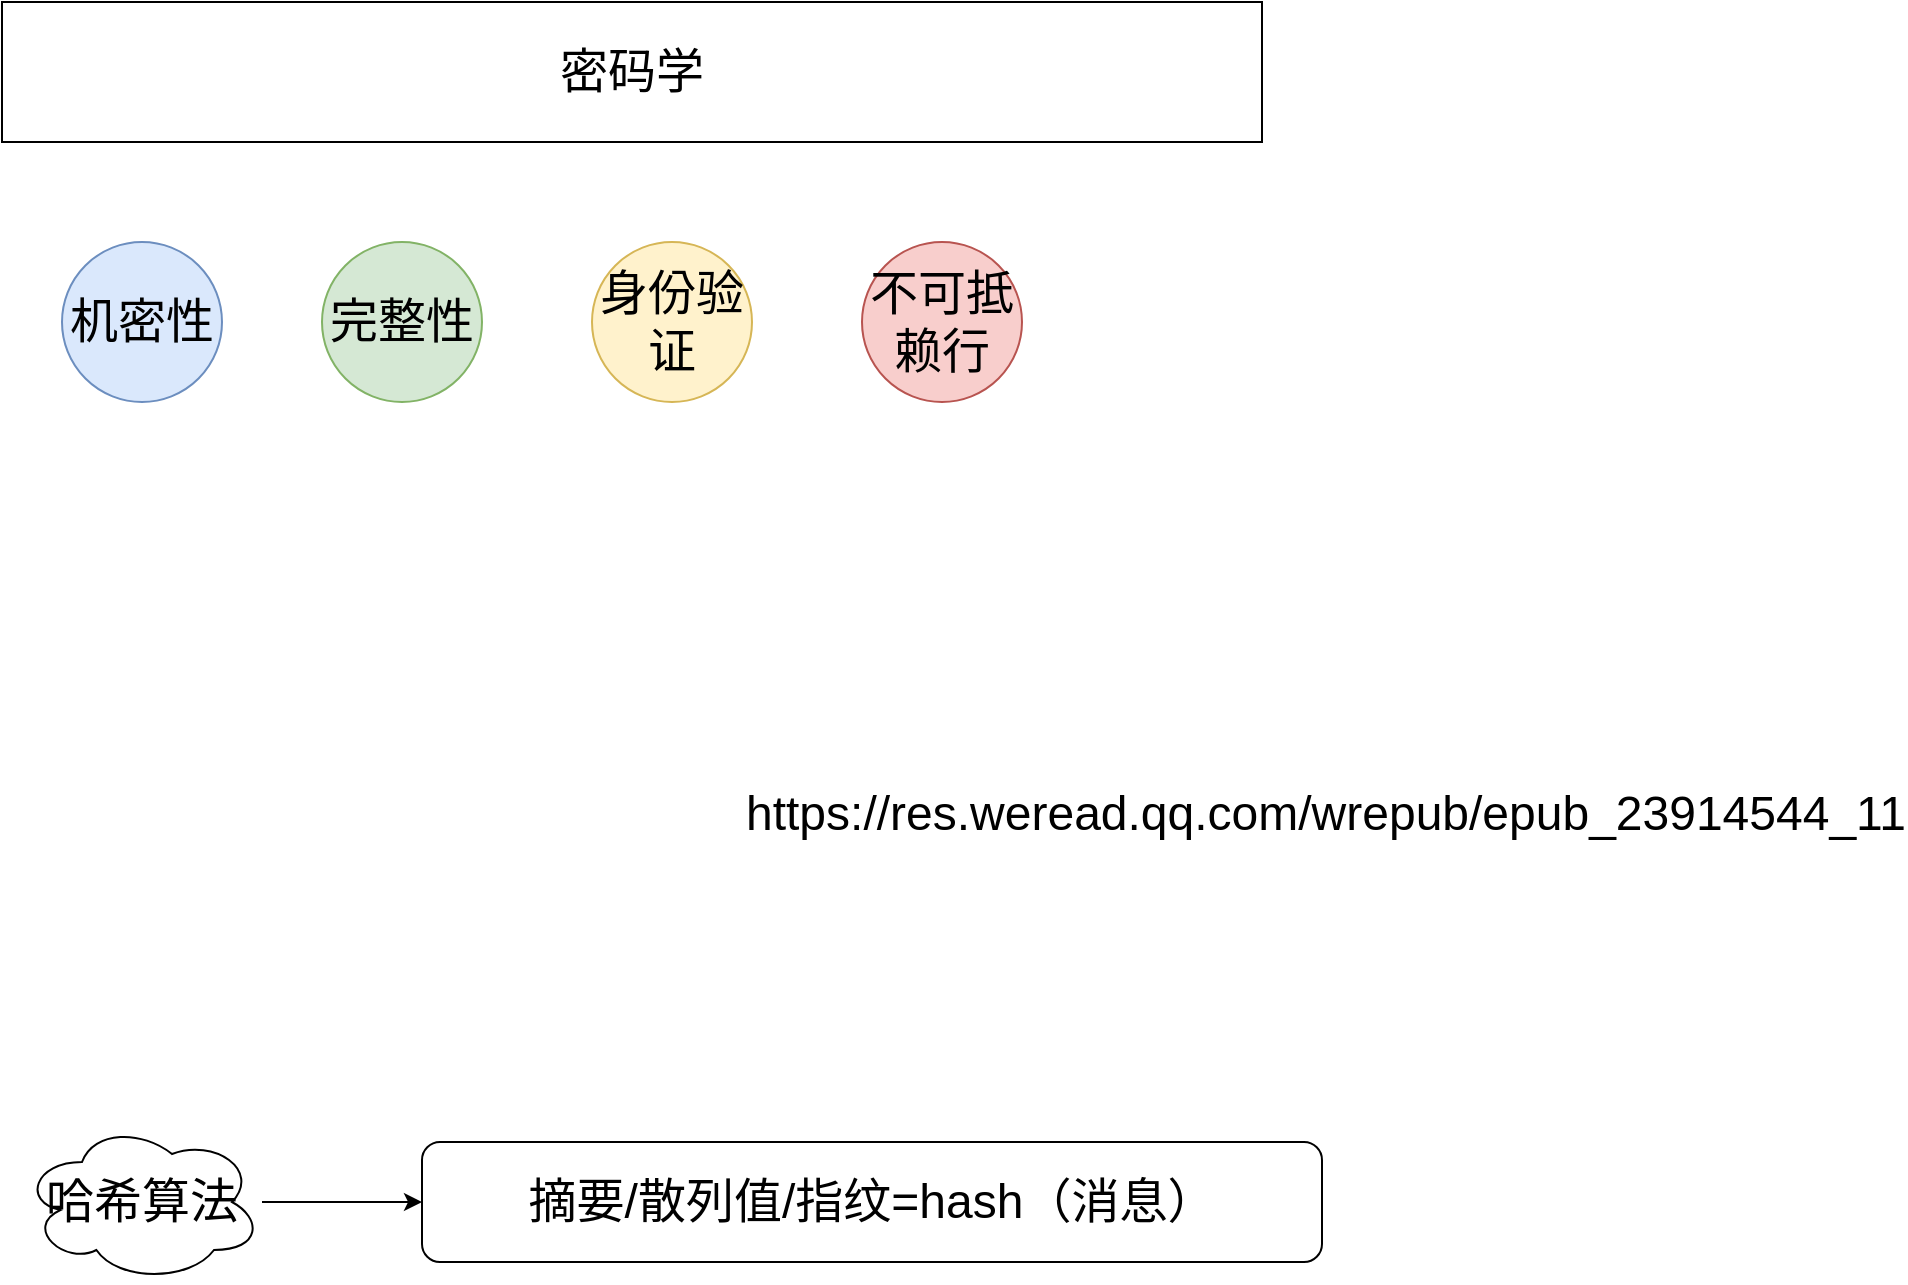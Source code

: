 <mxfile version="20.3.6" type="github">
  <diagram id="Z36o00kbGuBx3ri5EeKG" name="第 1 页">
    <mxGraphModel dx="1422" dy="762" grid="1" gridSize="10" guides="1" tooltips="1" connect="1" arrows="1" fold="1" page="1" pageScale="1" pageWidth="827" pageHeight="1169" math="0" shadow="0">
      <root>
        <mxCell id="0" />
        <mxCell id="1" parent="0" />
        <mxCell id="NSLowA0IYDRnmuH5qseJ-1" value="&lt;font style=&quot;font-size: 24px;&quot;&gt;密码学&lt;/font&gt;" style="rounded=0;whiteSpace=wrap;html=1;" vertex="1" parent="1">
          <mxGeometry x="90" y="70" width="630" height="70" as="geometry" />
        </mxCell>
        <mxCell id="NSLowA0IYDRnmuH5qseJ-4" value="机密性" style="ellipse;whiteSpace=wrap;html=1;aspect=fixed;fontSize=24;fillColor=#dae8fc;strokeColor=#6c8ebf;" vertex="1" parent="1">
          <mxGeometry x="120" y="190" width="80" height="80" as="geometry" />
        </mxCell>
        <mxCell id="NSLowA0IYDRnmuH5qseJ-5" value="完整性&lt;span style=&quot;color: rgba(0, 0, 0, 0); font-family: monospace; font-size: 0px; text-align: start;&quot;&gt;%3CmxGraphModel%3E%3Croot%3E%3CmxCell%20id%3D%220%22%2F%3E%3CmxCell%20id%3D%221%22%20parent%3D%220%22%2F%3E%3CmxCell%20id%3D%222%22%20value%3D%22%E6%9C%BA%E5%AF%86%E6%80%A7%22%20style%3D%22ellipse%3BwhiteSpace%3Dwrap%3Bhtml%3D1%3Baspect%3Dfixed%3BfontSize%3D24%3B%22%20vertex%3D%221%22%20parent%3D%221%22%3E%3CmxGeometry%20x%3D%2250%22%20y%3D%22280%22%20width%3D%2280%22%20height%3D%2280%22%20as%3D%22geometry%22%2F%3E%3C%2FmxCell%3E%3C%2Froot%3E%3C%2FmxGraphModel%3E&lt;/span&gt;" style="ellipse;whiteSpace=wrap;html=1;aspect=fixed;fontSize=24;fillColor=#d5e8d4;strokeColor=#82b366;" vertex="1" parent="1">
          <mxGeometry x="250" y="190" width="80" height="80" as="geometry" />
        </mxCell>
        <mxCell id="NSLowA0IYDRnmuH5qseJ-6" value="身份验证" style="ellipse;whiteSpace=wrap;html=1;aspect=fixed;fontSize=24;fillColor=#fff2cc;strokeColor=#d6b656;" vertex="1" parent="1">
          <mxGeometry x="385" y="190" width="80" height="80" as="geometry" />
        </mxCell>
        <mxCell id="NSLowA0IYDRnmuH5qseJ-7" value="不可抵赖行" style="ellipse;whiteSpace=wrap;html=1;aspect=fixed;fontSize=24;fillColor=#f8cecc;strokeColor=#b85450;" vertex="1" parent="1">
          <mxGeometry x="520" y="190" width="80" height="80" as="geometry" />
        </mxCell>
        <mxCell id="NSLowA0IYDRnmuH5qseJ-14" value="" style="edgeStyle=orthogonalEdgeStyle;rounded=0;orthogonalLoop=1;jettySize=auto;html=1;fontSize=24;" edge="1" parent="1" source="NSLowA0IYDRnmuH5qseJ-9" target="NSLowA0IYDRnmuH5qseJ-13">
          <mxGeometry relative="1" as="geometry" />
        </mxCell>
        <mxCell id="NSLowA0IYDRnmuH5qseJ-9" value="哈希算法" style="ellipse;shape=cloud;whiteSpace=wrap;html=1;fontSize=24;" vertex="1" parent="1">
          <mxGeometry x="100" y="630" width="120" height="80" as="geometry" />
        </mxCell>
        <UserObject label="https://res.weread.qq.com/wrepub/epub_23914544_11" link="https://res.weread.qq.com/wrepub/epub_23914544_11" id="NSLowA0IYDRnmuH5qseJ-11">
          <mxCell style="text;whiteSpace=wrap;html=1;fontSize=24;" vertex="1" parent="1">
            <mxGeometry x="460" y="455" width="560" height="50" as="geometry" />
          </mxCell>
        </UserObject>
        <mxCell id="NSLowA0IYDRnmuH5qseJ-13" value="摘要/散列值/指纹=hash（消息）" style="rounded=1;whiteSpace=wrap;html=1;fontSize=24;" vertex="1" parent="1">
          <mxGeometry x="300" y="640" width="450" height="60" as="geometry" />
        </mxCell>
      </root>
    </mxGraphModel>
  </diagram>
</mxfile>
